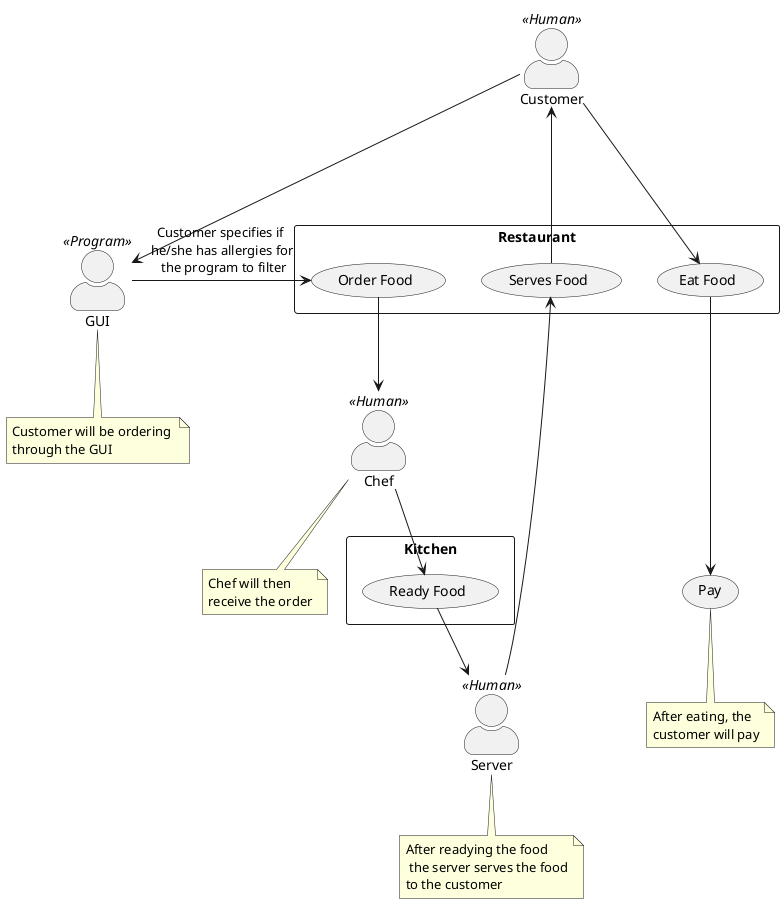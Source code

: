 @startuml

skinparam actorStyle awesome
skinparam packageStyle rectangle

:Customer: <<Human>>
:Chef: <<Human>>
:Server: <<Human>>
:GUI: <<Program>>
package Restaurant{
usecase "Order Food"
usecase "Eat Food"
usecase "Serves Food"
}
package Kitchen{
usecase "Ready Food"
}
usecase "Pay"

note "After eating, the \ncustomer will pay" as N1
note "Customer will be ordering \nthrough the GUI" as N2
note "Chef will then \nreceive the order" as N3
note "After readying the food\n the server serves the food\nto the customer" as N4
Customer ---> GUI
GUI ->(Order Food): "Customer specifies if \nhe/she has allergies for\n the program to filter"
GUI --> N2
(Order Food) --> Chef
Chef --> N3
Chef --> (Ready Food)
(Ready Food) --> Server
Server --> (Serves Food)
Server --> N4
(Serves Food) --> Customer
Customer ---> (Eat Food)
(Eat Food) ---> (Pay)
(Pay) --> N1
@enduml